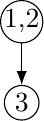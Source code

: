 \documentclass[tikz]{standalone}
\usetikzlibrary{arrows, arrows.meta, calc, positioning}
\tikzset{arrow/.style = {-{Latex[length=.5em]}}}
\begin{document}
\begin{tikzpicture}
    \begin{scope}[every node/.style = {draw, circle, minimum size = 1.25em, inner sep=0pt}]
        \node[draw] (1) at (0,0) {1,2};
        \node[draw] (3) [below=1.5em of 1] {3};

        \draw[arrow] (1) to (3);
    \end{scope}
\end{tikzpicture}
\end{document}
